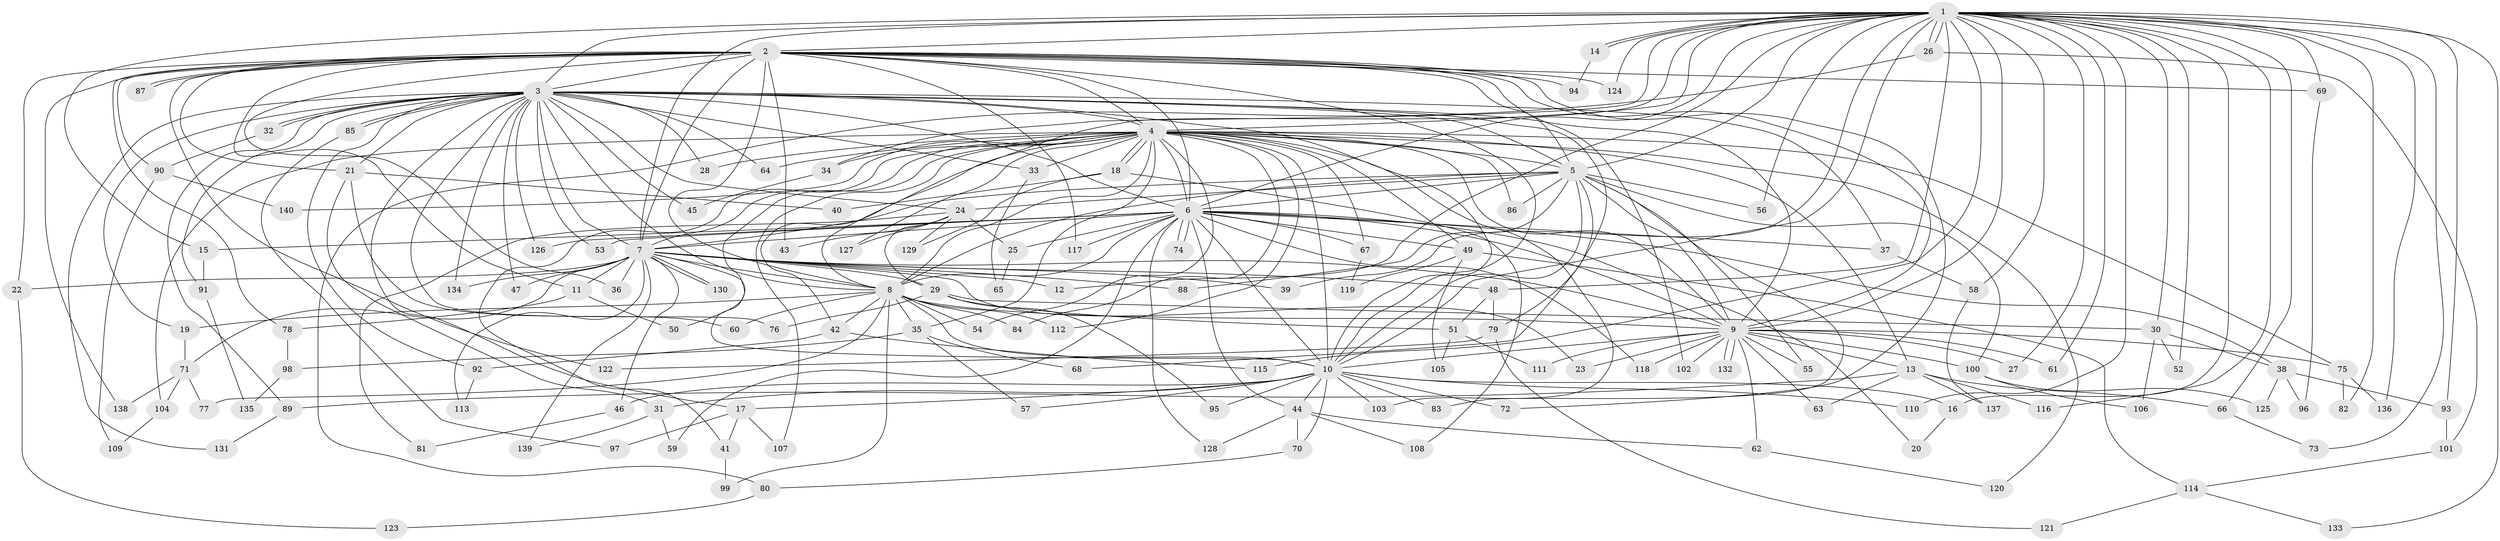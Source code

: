 // Generated by graph-tools (version 1.1) at 2025/49/03/09/25 03:49:44]
// undirected, 140 vertices, 305 edges
graph export_dot {
graph [start="1"]
  node [color=gray90,style=filled];
  1;
  2;
  3;
  4;
  5;
  6;
  7;
  8;
  9;
  10;
  11;
  12;
  13;
  14;
  15;
  16;
  17;
  18;
  19;
  20;
  21;
  22;
  23;
  24;
  25;
  26;
  27;
  28;
  29;
  30;
  31;
  32;
  33;
  34;
  35;
  36;
  37;
  38;
  39;
  40;
  41;
  42;
  43;
  44;
  45;
  46;
  47;
  48;
  49;
  50;
  51;
  52;
  53;
  54;
  55;
  56;
  57;
  58;
  59;
  60;
  61;
  62;
  63;
  64;
  65;
  66;
  67;
  68;
  69;
  70;
  71;
  72;
  73;
  74;
  75;
  76;
  77;
  78;
  79;
  80;
  81;
  82;
  83;
  84;
  85;
  86;
  87;
  88;
  89;
  90;
  91;
  92;
  93;
  94;
  95;
  96;
  97;
  98;
  99;
  100;
  101;
  102;
  103;
  104;
  105;
  106;
  107;
  108;
  109;
  110;
  111;
  112;
  113;
  114;
  115;
  116;
  117;
  118;
  119;
  120;
  121;
  122;
  123;
  124;
  125;
  126;
  127;
  128;
  129;
  130;
  131;
  132;
  133;
  134;
  135;
  136;
  137;
  138;
  139;
  140;
  1 -- 2;
  1 -- 3;
  1 -- 4;
  1 -- 5;
  1 -- 6;
  1 -- 7;
  1 -- 8;
  1 -- 9;
  1 -- 10;
  1 -- 12;
  1 -- 14;
  1 -- 14;
  1 -- 15;
  1 -- 16;
  1 -- 26;
  1 -- 26;
  1 -- 27;
  1 -- 30;
  1 -- 34;
  1 -- 39;
  1 -- 48;
  1 -- 52;
  1 -- 56;
  1 -- 58;
  1 -- 61;
  1 -- 66;
  1 -- 69;
  1 -- 73;
  1 -- 82;
  1 -- 93;
  1 -- 110;
  1 -- 115;
  1 -- 116;
  1 -- 124;
  1 -- 133;
  1 -- 136;
  2 -- 3;
  2 -- 4;
  2 -- 5;
  2 -- 6;
  2 -- 7;
  2 -- 8;
  2 -- 9;
  2 -- 10;
  2 -- 11;
  2 -- 21;
  2 -- 22;
  2 -- 36;
  2 -- 43;
  2 -- 69;
  2 -- 72;
  2 -- 78;
  2 -- 87;
  2 -- 87;
  2 -- 90;
  2 -- 94;
  2 -- 102;
  2 -- 117;
  2 -- 122;
  2 -- 124;
  2 -- 138;
  3 -- 4;
  3 -- 5;
  3 -- 6;
  3 -- 7;
  3 -- 8;
  3 -- 9;
  3 -- 10;
  3 -- 17;
  3 -- 19;
  3 -- 21;
  3 -- 24;
  3 -- 28;
  3 -- 32;
  3 -- 32;
  3 -- 33;
  3 -- 37;
  3 -- 45;
  3 -- 47;
  3 -- 53;
  3 -- 64;
  3 -- 76;
  3 -- 79;
  3 -- 85;
  3 -- 85;
  3 -- 89;
  3 -- 91;
  3 -- 92;
  3 -- 126;
  3 -- 131;
  3 -- 134;
  4 -- 5;
  4 -- 6;
  4 -- 7;
  4 -- 8;
  4 -- 9;
  4 -- 10;
  4 -- 13;
  4 -- 18;
  4 -- 18;
  4 -- 28;
  4 -- 33;
  4 -- 34;
  4 -- 35;
  4 -- 41;
  4 -- 42;
  4 -- 49;
  4 -- 50;
  4 -- 54;
  4 -- 64;
  4 -- 67;
  4 -- 75;
  4 -- 84;
  4 -- 86;
  4 -- 103;
  4 -- 104;
  4 -- 107;
  4 -- 112;
  4 -- 120;
  4 -- 127;
  4 -- 140;
  5 -- 6;
  5 -- 7;
  5 -- 8;
  5 -- 9;
  5 -- 10;
  5 -- 24;
  5 -- 55;
  5 -- 56;
  5 -- 68;
  5 -- 83;
  5 -- 86;
  5 -- 88;
  5 -- 100;
  6 -- 7;
  6 -- 8;
  6 -- 9;
  6 -- 10;
  6 -- 15;
  6 -- 20;
  6 -- 25;
  6 -- 37;
  6 -- 38;
  6 -- 44;
  6 -- 49;
  6 -- 53;
  6 -- 59;
  6 -- 67;
  6 -- 74;
  6 -- 74;
  6 -- 117;
  6 -- 118;
  6 -- 126;
  6 -- 128;
  7 -- 8;
  7 -- 9;
  7 -- 10;
  7 -- 11;
  7 -- 12;
  7 -- 22;
  7 -- 23;
  7 -- 29;
  7 -- 36;
  7 -- 39;
  7 -- 46;
  7 -- 47;
  7 -- 48;
  7 -- 71;
  7 -- 88;
  7 -- 113;
  7 -- 130;
  7 -- 130;
  7 -- 134;
  7 -- 139;
  8 -- 9;
  8 -- 10;
  8 -- 19;
  8 -- 35;
  8 -- 42;
  8 -- 54;
  8 -- 60;
  8 -- 77;
  8 -- 84;
  8 -- 99;
  8 -- 112;
  9 -- 10;
  9 -- 13;
  9 -- 23;
  9 -- 27;
  9 -- 55;
  9 -- 61;
  9 -- 62;
  9 -- 63;
  9 -- 75;
  9 -- 100;
  9 -- 102;
  9 -- 111;
  9 -- 118;
  9 -- 132;
  9 -- 132;
  10 -- 16;
  10 -- 17;
  10 -- 31;
  10 -- 44;
  10 -- 46;
  10 -- 57;
  10 -- 70;
  10 -- 72;
  10 -- 83;
  10 -- 95;
  10 -- 103;
  10 -- 110;
  11 -- 50;
  11 -- 78;
  13 -- 63;
  13 -- 66;
  13 -- 89;
  13 -- 116;
  13 -- 137;
  14 -- 94;
  15 -- 91;
  16 -- 20;
  17 -- 41;
  17 -- 97;
  17 -- 107;
  18 -- 40;
  18 -- 108;
  18 -- 129;
  19 -- 71;
  21 -- 31;
  21 -- 40;
  21 -- 60;
  22 -- 123;
  24 -- 25;
  24 -- 29;
  24 -- 43;
  24 -- 81;
  24 -- 127;
  24 -- 129;
  25 -- 65;
  26 -- 80;
  26 -- 101;
  29 -- 30;
  29 -- 51;
  29 -- 76;
  29 -- 95;
  30 -- 38;
  30 -- 52;
  30 -- 106;
  31 -- 59;
  31 -- 139;
  32 -- 90;
  33 -- 65;
  34 -- 45;
  35 -- 57;
  35 -- 68;
  35 -- 98;
  37 -- 58;
  38 -- 93;
  38 -- 96;
  38 -- 125;
  41 -- 99;
  42 -- 92;
  42 -- 115;
  44 -- 62;
  44 -- 70;
  44 -- 108;
  44 -- 128;
  46 -- 81;
  48 -- 51;
  48 -- 79;
  49 -- 105;
  49 -- 114;
  49 -- 119;
  51 -- 105;
  51 -- 111;
  58 -- 137;
  62 -- 120;
  66 -- 73;
  67 -- 119;
  69 -- 96;
  70 -- 80;
  71 -- 77;
  71 -- 104;
  71 -- 138;
  75 -- 82;
  75 -- 136;
  78 -- 98;
  79 -- 121;
  79 -- 122;
  80 -- 123;
  85 -- 97;
  89 -- 131;
  90 -- 109;
  90 -- 140;
  91 -- 135;
  92 -- 113;
  93 -- 101;
  98 -- 135;
  100 -- 106;
  100 -- 125;
  101 -- 114;
  104 -- 109;
  114 -- 121;
  114 -- 133;
}
